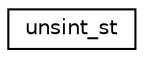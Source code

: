 digraph "Graphical Class Hierarchy"
{
  edge [fontname="Helvetica",fontsize="10",labelfontname="Helvetica",labelfontsize="10"];
  node [fontname="Helvetica",fontsize="10",shape=record];
  rankdir="LR";
  Node0 [label="unsint_st",height=0.2,width=0.4,color="black", fillcolor="white", style="filled",URL="$structunsint__st.html"];
}
